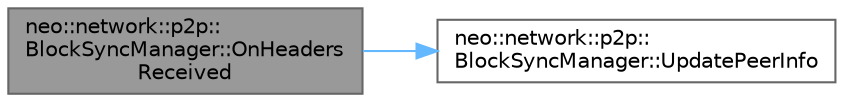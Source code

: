 digraph "neo::network::p2p::BlockSyncManager::OnHeadersReceived"
{
 // LATEX_PDF_SIZE
  bgcolor="transparent";
  edge [fontname=Helvetica,fontsize=10,labelfontname=Helvetica,labelfontsize=10];
  node [fontname=Helvetica,fontsize=10,shape=box,height=0.2,width=0.4];
  rankdir="LR";
  Node1 [id="Node000001",label="neo::network::p2p::\lBlockSyncManager::OnHeaders\lReceived",height=0.2,width=0.4,color="gray40", fillcolor="grey60", style="filled", fontcolor="black",tooltip="Handles headers received from a peer."];
  Node1 -> Node2 [id="edge1_Node000001_Node000002",color="steelblue1",style="solid",tooltip=" "];
  Node2 [id="Node000002",label="neo::network::p2p::\lBlockSyncManager::UpdatePeerInfo",height=0.2,width=0.4,color="grey40", fillcolor="white", style="filled",URL="$classneo_1_1network_1_1p2p_1_1_block_sync_manager.html#a6810205492a4bbae50b76e701964cb89",tooltip=" "];
}
